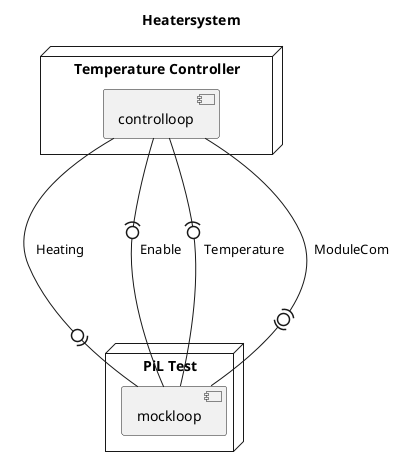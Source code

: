 @startuml
	skinparam componentStyle uml2

	title Heatersystem

	node "Temperature Controller" {
    [controlloop]
	}

  node "PiL Test" {
    [mockloop]
  }

  [controlloop] -0)- [mockloop] : Heating
  [controlloop] -(0- [mockloop] : Enable
  [controlloop] -(0- [mockloop] : Temperature
  [controlloop] --(0)-- [mockloop] : ModuleCom

@enduml

